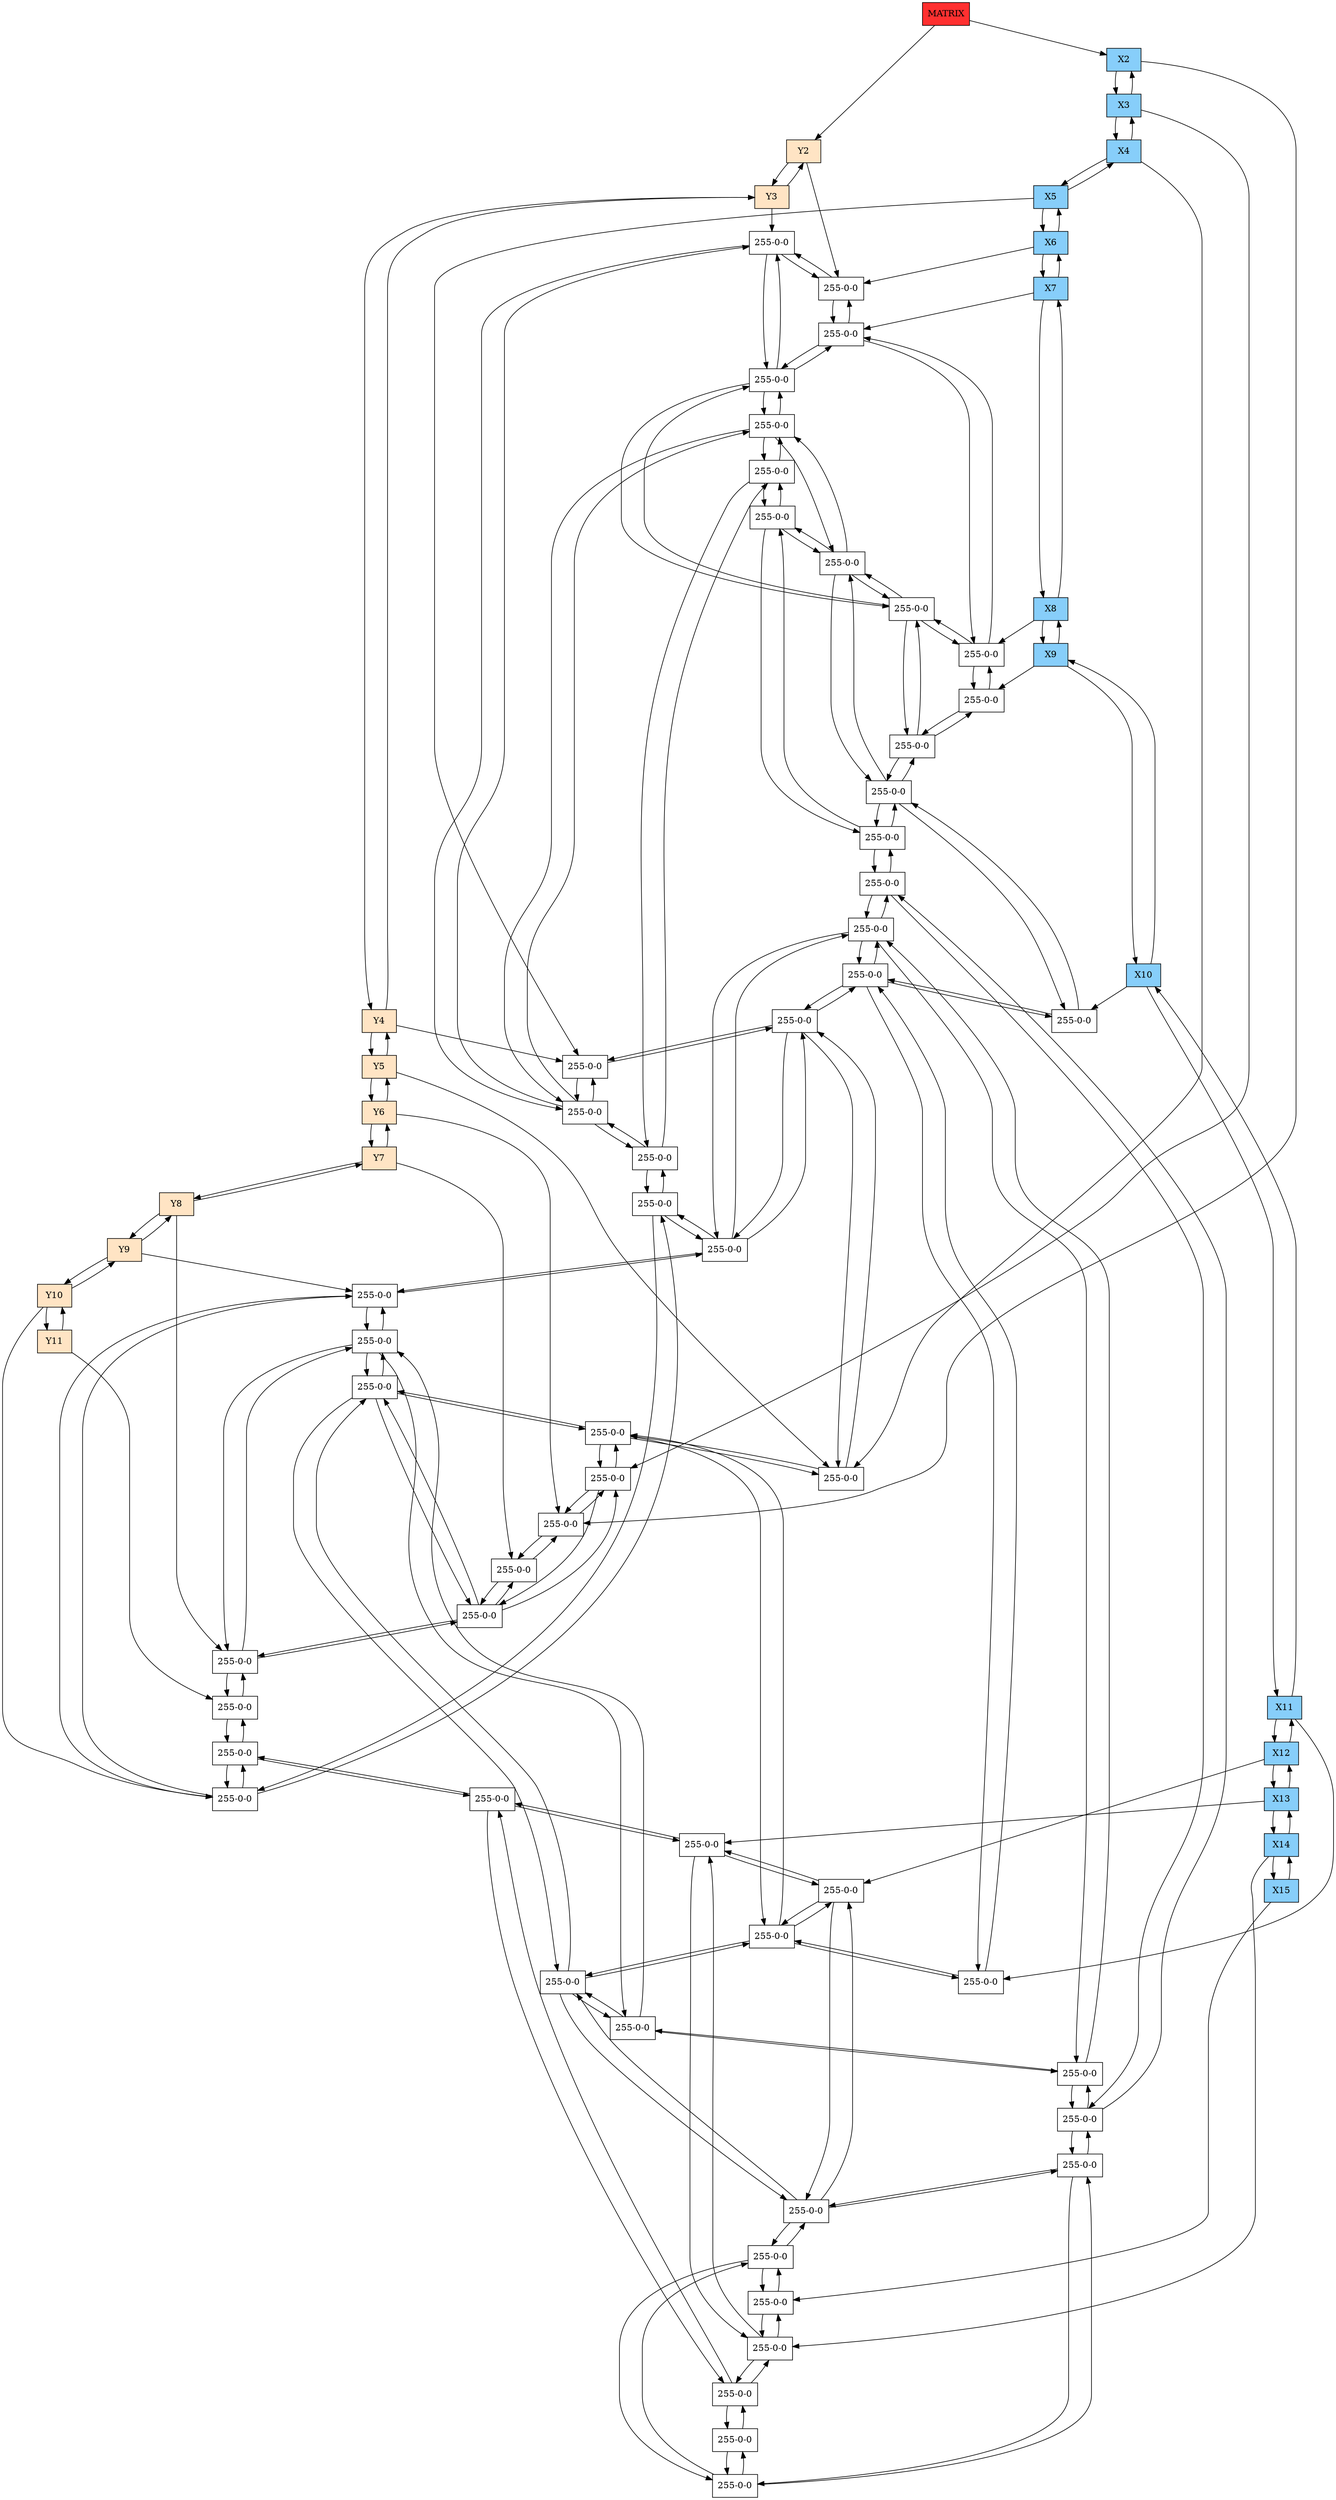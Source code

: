 digraph DISPERSA{
node[shape=box];
graph[nodesep = 0.5];
header[label="MATRIX" style=filled, fillcolor=firebrick1, pos="0,0!"];
Y2[label="Y2"  style = filled, fillcolor = bisque1, pos="0,-2!"];
Y3[label="Y3"  style = filled, fillcolor = bisque1, pos="0,-3!"];
Y4[label="Y4"  style = filled, fillcolor = bisque1, pos="0,-4!"];
Y5[label="Y5"  style = filled, fillcolor = bisque1, pos="0,-5!"];
Y6[label="Y6"  style = filled, fillcolor = bisque1, pos="0,-6!"];
Y7[label="Y7"  style = filled, fillcolor = bisque1, pos="0,-7!"];
Y8[label="Y8"  style = filled, fillcolor = bisque1, pos="0,-8!"];
Y9[label="Y9"  style = filled, fillcolor = bisque1, pos="0,-9!"];
Y10[label="Y10"  style = filled, fillcolor = bisque1, pos="0,-10!"];
Y11[label="Y11"  style = filled, fillcolor = bisque1, pos="0,-11!"];
X2[label="X2" style=filled, fillcolor=lightskyblue, pos="2,0!"];
X3[label="X3" style=filled, fillcolor=lightskyblue, pos="3,0!"];
X4[label="X4" style=filled, fillcolor=lightskyblue, pos="4,0!"];
X5[label="X5" style=filled, fillcolor=lightskyblue, pos="5,0!"];
X6[label="X6" style=filled, fillcolor=lightskyblue, pos="6,0!"];
X7[label="X7" style=filled, fillcolor=lightskyblue, pos="7,0!"];
X8[label="X8" style=filled, fillcolor=lightskyblue, pos="8,0!"];
X9[label="X9" style=filled, fillcolor=lightskyblue, pos="9,0!"];
X10[label="X10" style=filled, fillcolor=lightskyblue, pos="10,0!"];
X11[label="X11" style=filled, fillcolor=lightskyblue, pos="11,0!"];
X12[label="X12" style=filled, fillcolor=lightskyblue, pos="12,0!"];
X13[label="X13" style=filled, fillcolor=lightskyblue, pos="13,0!"];
X14[label="X14" style=filled, fillcolor=lightskyblue, pos="14,0!"];
X15[label="X15" style=filled, fillcolor=lightskyblue, pos="15,0!"];
header ->Y2;
header ->X2;
Y2 -> Y3 -> Y2;
Y3 -> Y4 -> Y3;
Y4 -> Y5 -> Y4;
Y5 -> Y6 -> Y5;
Y6 -> Y7 -> Y6;
Y7 -> Y8 -> Y7;
Y8 -> Y9 -> Y8;
Y9 -> Y10 -> Y9;
Y10 -> Y11 -> Y10;
X2 -> X3 -> X2;
X3 -> X4 -> X3;
X4 -> X5 -> X4;
X5 -> X6 -> X5;
X6 -> X7 -> X6;
X7 -> X8 -> X7;
X8 -> X9 -> X8;
X9 -> X10 -> X9;
X10 -> X11 -> X10;
X11 -> X12 -> X11;
X12 -> X13 -> X12;
X13 -> X14 -> X13;
X14 -> X15 -> X14;
X6Y2[label="255-0-0" pos="6,-2!"];
X7Y2[label="255-0-0" pos="7,-2!"];
X8Y2[label="255-0-0" pos="8,-2!"];
X9Y2[label="255-0-0" pos="9,-2!"];
X6Y3[label="255-0-0" pos="6,-3!"];
X7Y3[label="255-0-0" pos="7,-3!"];
X8Y3[label="255-0-0" pos="8,-3!"];
X9Y3[label="255-0-0" pos="9,-3!"];
X5Y4[label="255-0-0" pos="5,-4!"];
X6Y4[label="255-0-0" pos="6,-4!"];
X7Y4[label="255-0-0" pos="7,-4!"];
X8Y4[label="255-0-0" pos="8,-4!"];
X9Y4[label="255-0-0" pos="9,-4!"];
X10Y4[label="255-0-0" pos="10,-4!"];
X4Y5[label="255-0-0" pos="4,-5!"];
X5Y5[label="255-0-0" pos="5,-5!"];
X10Y5[label="255-0-0" pos="10,-5!"];
X11Y5[label="255-0-0" pos="11,-5!"];
X2Y6[label="255-0-0" pos="2,-6!"];
X3Y6[label="255-0-0" pos="3,-6!"];
X4Y6[label="255-0-0" pos="4,-6!"];
X11Y6[label="255-0-0" pos="11,-6!"];
X12Y6[label="255-0-0" pos="12,-6!"];
X13Y6[label="255-0-0" pos="13,-6!"];
X14Y6[label="255-0-0" pos="14,-6!"];
X15Y6[label="255-0-0" pos="15,-6!"];
X2Y7[label="255-0-0" pos="2,-7!"];
X3Y7[label="255-0-0" pos="3,-7!"];
X4Y7[label="255-0-0" pos="4,-7!"];
X11Y7[label="255-0-0" pos="11,-7!"];
X12Y7[label="255-0-0" pos="12,-7!"];
X15Y7[label="255-0-0" pos="15,-7!"];
X3Y8[label="255-0-0" pos="3,-8!"];
X4Y8[label="255-0-0" pos="4,-8!"];
X11Y8[label="255-0-0" pos="11,-8!"];
X4Y9[label="255-0-0" pos="4,-9!"];
X5Y9[label="255-0-0" pos="5,-9!"];
X10Y9[label="255-0-0" pos="10,-9!"];
X11Y9[label="255-0-0" pos="11,-9!"];
X4Y10[label="255-0-0" pos="4,-10!"];
X5Y10[label="255-0-0" pos="5,-10!"];
X6Y10[label="255-0-0" pos="6,-10!"];
X7Y10[label="255-0-0" pos="7,-10!"];
X8Y10[label="255-0-0" pos="8,-10!"];
X9Y10[label="255-0-0" pos="9,-10!"];
X10Y10[label="255-0-0" pos="10,-10!"];
X11Y10[label="255-0-0" pos="11,-10!"];
X12Y10[label="255-0-0" pos="12,-10!"];
X15Y10[label="255-0-0" pos="15,-10!"];
X3Y11[label="255-0-0" pos="3,-11!"];
X4Y11[label="255-0-0" pos="4,-11!"];
X13Y11[label="255-0-0" pos="13,-11!"];
X14Y11[label="255-0-0" pos="14,-11!"];
X15Y11[label="255-0-0" pos="15,-11!"];
Y2 -> X6Y2;
X2 -> X2Y6;
X3 -> X3Y6;
X4 -> X4Y5;
X5 -> X5Y4;
X6 -> X6Y2;
X7 -> X7Y2;
X8 -> X8Y2;
X9 -> X9Y2;
X10 -> X10Y4;
X11 -> X11Y5;
X12 -> X12Y6;
X13 -> X13Y6;
X14 -> X14Y6;
X15 -> X15Y6;
X6Y2 -> X7Y2 -> X6Y2;
X6Y2 -> X6Y3 -> X6Y2;
X7Y2 -> X8Y2 -> X7Y2;
X7Y2 -> X7Y3 -> X7Y2;
X8Y2 -> X9Y2 -> X8Y2;
X8Y2 -> X8Y3 -> X8Y2;
X9Y2 -> X9Y3 -> X9Y2;
Y3 -> X6Y3;
X6Y3 -> X7Y3 -> X6Y3;
X6Y3 -> X6Y4 -> X6Y3;
X7Y3 -> X8Y3 -> X7Y3;
X7Y3 -> X7Y4 -> X7Y3;
X8Y3 -> X9Y3 -> X8Y3;
X8Y3 -> X8Y4 -> X8Y3;
X9Y3 -> X9Y4 -> X9Y3;
Y4 -> X5Y4;
X5Y4 -> X6Y4 -> X5Y4;
X5Y4 -> X5Y5 -> X5Y4;
X6Y4 -> X7Y4 -> X6Y4;
X6Y4 -> X6Y10 -> X6Y4;
X7Y4 -> X8Y4 -> X7Y4;
X7Y4 -> X7Y10 -> X7Y4;
X8Y4 -> X9Y4 -> X8Y4;
X8Y4 -> X8Y10 -> X8Y4;
X9Y4 -> X10Y4 -> X9Y4;
X9Y4 -> X9Y10 -> X9Y4;
X10Y4 -> X10Y5 -> X10Y4;
Y5 -> X4Y5;
X4Y5 -> X5Y5 -> X4Y5;
X4Y5 -> X4Y6 -> X4Y5;
X5Y5 -> X10Y5 -> X5Y5;
X5Y5 -> X5Y9 -> X5Y5;
X10Y5 -> X11Y5 -> X10Y5;
X10Y5 -> X10Y9 -> X10Y5;
X11Y5 -> X11Y6 -> X11Y5;
Y6 -> X2Y6;
X2Y6 -> X3Y6 -> X2Y6;
X2Y6 -> X2Y7 -> X2Y6;
X3Y6 -> X4Y6 -> X3Y6;
X3Y6 -> X3Y7 -> X3Y6;
X4Y6 -> X11Y6 -> X4Y6;
X4Y6 -> X4Y7 -> X4Y6;
X11Y6 -> X12Y6 -> X11Y6;
X11Y6 -> X11Y7 -> X11Y6;
X12Y6 -> X13Y6 -> X12Y6;
X12Y6 -> X12Y7 -> X12Y6;
X13Y6 -> X14Y6 -> X13Y6;
X13Y6 -> X13Y11 -> X13Y6;
X14Y6 -> X15Y6 -> X14Y6;
X14Y6 -> X14Y11 -> X14Y6;
X15Y6 -> X15Y7 -> X15Y6;
Y7 -> X2Y7;
X2Y7 -> X3Y7 -> X2Y7;
X3Y7 -> X4Y7 -> X3Y7;
X3Y7 -> X3Y8 -> X3Y7;
X4Y7 -> X11Y7 -> X4Y7;
X4Y7 -> X4Y8 -> X4Y7;
X11Y7 -> X12Y7 -> X11Y7;
X11Y7 -> X11Y8 -> X11Y7;
X12Y7 -> X15Y7 -> X12Y7;
X12Y7 -> X12Y10 -> X12Y7;
X15Y7 -> X15Y10 -> X15Y7;
Y8 -> X3Y8;
X3Y8 -> X4Y8 -> X3Y8;
X3Y8 -> X3Y11 -> X3Y8;
X4Y8 -> X11Y8 -> X4Y8;
X4Y8 -> X4Y9 -> X4Y8;
X11Y8 -> X11Y9 -> X11Y8;
Y9 -> X4Y9;
X4Y9 -> X5Y9 -> X4Y9;
X4Y9 -> X4Y10 -> X4Y9;
X5Y9 -> X10Y9 -> X5Y9;
X5Y9 -> X5Y10 -> X5Y9;
X10Y9 -> X11Y9 -> X10Y9;
X10Y9 -> X10Y10 -> X10Y9;
X11Y9 -> X11Y10 -> X11Y9;
Y10 -> X4Y10;
X4Y10 -> X5Y10 -> X4Y10;
X4Y10 -> X4Y11 -> X4Y10;
X5Y10 -> X6Y10 -> X5Y10;
X6Y10 -> X7Y10 -> X6Y10;
X7Y10 -> X8Y10 -> X7Y10;
X8Y10 -> X9Y10 -> X8Y10;
X9Y10 -> X10Y10 -> X9Y10;
X10Y10 -> X11Y10 -> X10Y10;
X11Y10 -> X12Y10 -> X11Y10;
X12Y10 -> X15Y10 -> X12Y10;
X15Y10 -> X15Y11 -> X15Y10;
Y11 -> X3Y11;
X3Y11 -> X4Y11 -> X3Y11;
X4Y11 -> X13Y11 -> X4Y11;
X13Y11 -> X14Y11 -> X13Y11;
X14Y11 -> X15Y11 -> X14Y11;
}